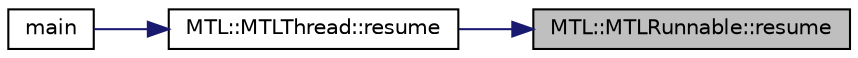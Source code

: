 digraph "MTL::MTLRunnable::resume"
{
 // LATEX_PDF_SIZE
  edge [fontname="Helvetica",fontsize="10",labelfontname="Helvetica",labelfontsize="10"];
  node [fontname="Helvetica",fontsize="10",shape=record];
  rankdir="RL";
  Node1 [label="MTL::MTLRunnable::resume",height=0.2,width=0.4,color="black", fillcolor="grey75", style="filled", fontcolor="black",tooltip="Resume the runnable."];
  Node1 -> Node2 [dir="back",color="midnightblue",fontsize="10",style="solid"];
  Node2 [label="MTL::MTLThread::resume",height=0.2,width=0.4,color="black", fillcolor="white", style="filled",URL="$dd/df5/classMTL_1_1MTLThread.html#ad62b50a316b512dd10912a08abdd9812",tooltip="Resume the thread."];
  Node2 -> Node3 [dir="back",color="midnightblue",fontsize="10",style="solid"];
  Node3 [label="main",height=0.2,width=0.4,color="black", fillcolor="white", style="filled",URL="$d5/daa/example_2example__1_2main_8cpp.html#ae66f6b31b5ad750f1fe042a706a4e3d4",tooltip=" "];
}
